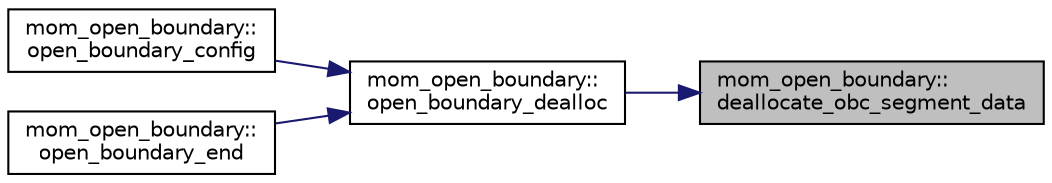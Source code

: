 digraph "mom_open_boundary::deallocate_obc_segment_data"
{
 // INTERACTIVE_SVG=YES
 // LATEX_PDF_SIZE
  edge [fontname="Helvetica",fontsize="10",labelfontname="Helvetica",labelfontsize="10"];
  node [fontname="Helvetica",fontsize="10",shape=record];
  rankdir="RL";
  Node1 [label="mom_open_boundary::\ldeallocate_obc_segment_data",height=0.2,width=0.4,color="black", fillcolor="grey75", style="filled", fontcolor="black",tooltip="Deallocate segment data fields."];
  Node1 -> Node2 [dir="back",color="midnightblue",fontsize="10",style="solid",fontname="Helvetica"];
  Node2 [label="mom_open_boundary::\lopen_boundary_dealloc",height=0.2,width=0.4,color="black", fillcolor="white", style="filled",URL="$namespacemom__open__boundary.html#a709a33b9e33b5689d5ca73349ed51fb6",tooltip="Deallocate open boundary data."];
  Node2 -> Node3 [dir="back",color="midnightblue",fontsize="10",style="solid",fontname="Helvetica"];
  Node3 [label="mom_open_boundary::\lopen_boundary_config",height=0.2,width=0.4,color="black", fillcolor="white", style="filled",URL="$namespacemom__open__boundary.html#ac94938f1a657896ff03efd3864faa02a",tooltip="Enables OBC module and reads configuration parameters This routine is called from MOM_initialize_fixe..."];
  Node2 -> Node4 [dir="back",color="midnightblue",fontsize="10",style="solid",fontname="Helvetica"];
  Node4 [label="mom_open_boundary::\lopen_boundary_end",height=0.2,width=0.4,color="black", fillcolor="white", style="filled",URL="$namespacemom__open__boundary.html#afb86d9ee7fc99dea787b88cfdb70f139",tooltip="Close open boundary data."];
}
